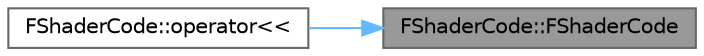 digraph "FShaderCode::FShaderCode"
{
 // INTERACTIVE_SVG=YES
 // LATEX_PDF_SIZE
  bgcolor="transparent";
  edge [fontname=Helvetica,fontsize=10,labelfontname=Helvetica,labelfontsize=10];
  node [fontname=Helvetica,fontsize=10,shape=box,height=0.2,width=0.4];
  rankdir="RL";
  Node1 [id="Node000001",label="FShaderCode::FShaderCode",height=0.2,width=0.4,color="gray40", fillcolor="grey60", style="filled", fontcolor="black",tooltip=" "];
  Node1 -> Node2 [id="edge1_Node000001_Node000002",dir="back",color="steelblue1",style="solid",tooltip=" "];
  Node2 [id="Node000002",label="FShaderCode::operator\<\<",height=0.2,width=0.4,color="grey40", fillcolor="white", style="filled",URL="$d4/d86/classFShaderCode.html#a66bff5430369c51e63fb6ddd6392fe11",tooltip=" "];
}
